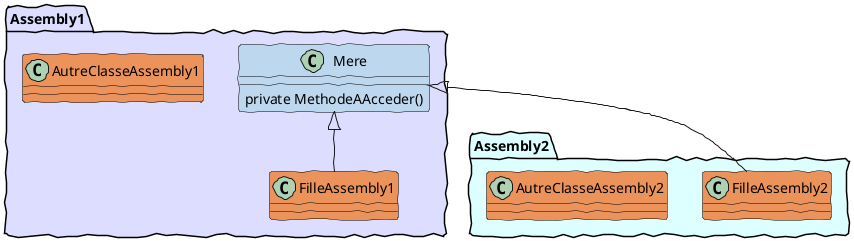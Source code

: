 @startuml AccessModifierPrivate
skinparam classAttributeIconSize 0
skinparam handwritten true
skinparam class {
    BackgroundColor White
    BorderColor #000
}

package Assembly1 #DDF {
    class Mere #BDD7EE {
        private MethodeAAcceder()
    }

    class FilleAssembly1 #EB935B {

    }

    Mere <|-- FilleAssembly1

    class AutreClasseAssembly1 #EB935B {

    }
}

package Assembly2 #DFF {
    class FilleAssembly2 #EB935B {

    }

    Mere <|-- FilleAssembly2

    class AutreClasseAssembly2 #EB935B {

    }
}

@enduml
